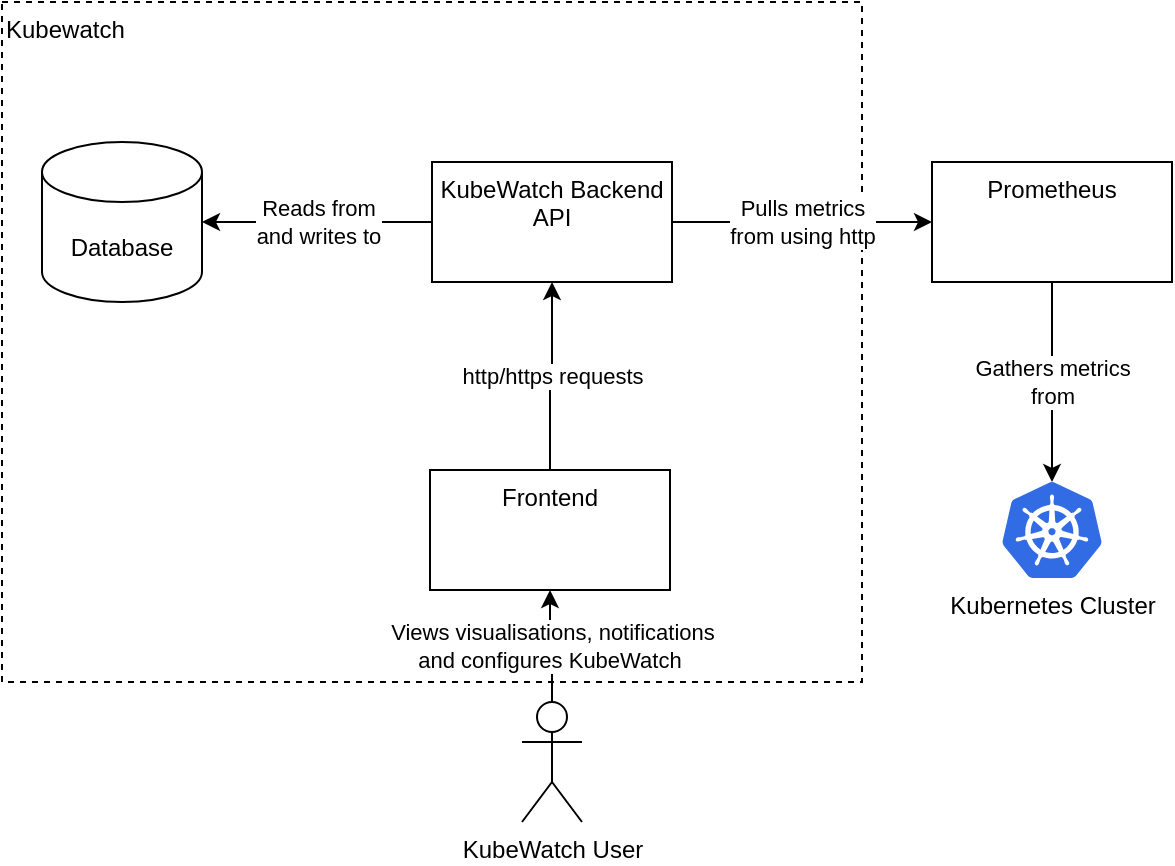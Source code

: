 <mxfile>
    <diagram id="AmTqFOqn3dXTEwt37umZ" name="Page-1">
        <mxGraphModel dx="716" dy="782" grid="1" gridSize="10" guides="1" tooltips="1" connect="1" arrows="1" fold="1" page="1" pageScale="1" pageWidth="827" pageHeight="1169" math="0" shadow="0">
            <root>
                <mxCell id="0"/>
                <mxCell id="1" parent="0"/>
                <mxCell id="wzD5YncnkmuTWMMhhZrM-9" value="Kubewatch" style="rounded=0;whiteSpace=wrap;html=1;dashed=1;fillColor=none;align=left;verticalAlign=top;" parent="1" vertex="1">
                    <mxGeometry x="80" y="240" width="430" height="340" as="geometry"/>
                </mxCell>
                <mxCell id="wzD5YncnkmuTWMMhhZrM-3" value="Views visualisations, notifications&lt;br&gt;and configures KubeWatch&amp;nbsp;" style="edgeStyle=orthogonalEdgeStyle;rounded=0;orthogonalLoop=1;jettySize=auto;html=1;" parent="1" source="wzD5YncnkmuTWMMhhZrM-1" target="wzD5YncnkmuTWMMhhZrM-10" edge="1">
                    <mxGeometry relative="1" as="geometry"/>
                </mxCell>
                <mxCell id="wzD5YncnkmuTWMMhhZrM-1" value="KubeWatch User" style="shape=umlActor;verticalLabelPosition=bottom;verticalAlign=top;html=1;outlineConnect=0;" parent="1" vertex="1">
                    <mxGeometry x="340" y="590" width="30" height="60" as="geometry"/>
                </mxCell>
                <mxCell id="wzD5YncnkmuTWMMhhZrM-5" value="Pulls metrics&lt;br&gt;from using http" style="edgeStyle=orthogonalEdgeStyle;rounded=0;orthogonalLoop=1;jettySize=auto;html=1;" parent="1" source="wzD5YncnkmuTWMMhhZrM-2" target="wzD5YncnkmuTWMMhhZrM-4" edge="1">
                    <mxGeometry relative="1" as="geometry"/>
                </mxCell>
                <mxCell id="wzD5YncnkmuTWMMhhZrM-2" value="KubeWatch Backend API" style="whiteSpace=wrap;html=1;verticalAlign=top;" parent="1" vertex="1">
                    <mxGeometry x="295" y="320" width="120" height="60" as="geometry"/>
                </mxCell>
                <mxCell id="wzD5YncnkmuTWMMhhZrM-7" value="Gathers metrics&lt;br&gt;from" style="edgeStyle=orthogonalEdgeStyle;rounded=0;orthogonalLoop=1;jettySize=auto;html=1;jumpStyle=none;targetPerimeterSpacing=0;spacingLeft=0;spacingRight=0;labelBorderColor=none;jumpSize=6;shadow=0;sketch=0;" parent="1" source="wzD5YncnkmuTWMMhhZrM-4" target="wzD5YncnkmuTWMMhhZrM-8" edge="1">
                    <mxGeometry relative="1" as="geometry">
                        <mxPoint x="616" y="350" as="sourcePoint"/>
                        <mxPoint x="605" y="480" as="targetPoint"/>
                    </mxGeometry>
                </mxCell>
                <mxCell id="wzD5YncnkmuTWMMhhZrM-4" value="Prometheus" style="whiteSpace=wrap;html=1;verticalAlign=top;" parent="1" vertex="1">
                    <mxGeometry x="545" y="320" width="120" height="60" as="geometry"/>
                </mxCell>
                <mxCell id="wzD5YncnkmuTWMMhhZrM-8" value="Kubernetes Cluster" style="sketch=0;aspect=fixed;html=1;points=[];align=center;image;fontSize=12;image=img/lib/mscae/Kubernetes.svg;" parent="1" vertex="1">
                    <mxGeometry x="580" y="480" width="50" height="48" as="geometry"/>
                </mxCell>
                <mxCell id="wzD5YncnkmuTWMMhhZrM-11" value="http/https requests" style="edgeStyle=orthogonalEdgeStyle;rounded=0;sketch=0;jumpStyle=none;jumpSize=6;orthogonalLoop=1;jettySize=auto;html=1;shadow=0;labelBorderColor=none;targetPerimeterSpacing=0;" parent="1" source="wzD5YncnkmuTWMMhhZrM-10" target="wzD5YncnkmuTWMMhhZrM-2" edge="1">
                    <mxGeometry relative="1" as="geometry"/>
                </mxCell>
                <mxCell id="wzD5YncnkmuTWMMhhZrM-10" value="Frontend" style="whiteSpace=wrap;html=1;verticalAlign=top;" parent="1" vertex="1">
                    <mxGeometry x="294" y="474" width="120" height="60" as="geometry"/>
                </mxCell>
                <mxCell id="wzD5YncnkmuTWMMhhZrM-13" value="Reads from&lt;br&gt;and writes to" style="edgeStyle=orthogonalEdgeStyle;rounded=0;sketch=0;jumpStyle=none;jumpSize=6;orthogonalLoop=1;jettySize=auto;html=1;shadow=0;labelBorderColor=none;sourcePerimeterSpacing=0;" parent="1" source="wzD5YncnkmuTWMMhhZrM-2" target="wzD5YncnkmuTWMMhhZrM-12" edge="1">
                    <mxGeometry relative="1" as="geometry"/>
                </mxCell>
                <mxCell id="wzD5YncnkmuTWMMhhZrM-12" value="Database" style="shape=cylinder3;whiteSpace=wrap;html=1;boundedLbl=1;backgroundOutline=1;size=15;fillColor=none;" parent="1" vertex="1">
                    <mxGeometry x="100" y="310" width="80" height="80" as="geometry"/>
                </mxCell>
            </root>
        </mxGraphModel>
    </diagram>
</mxfile>